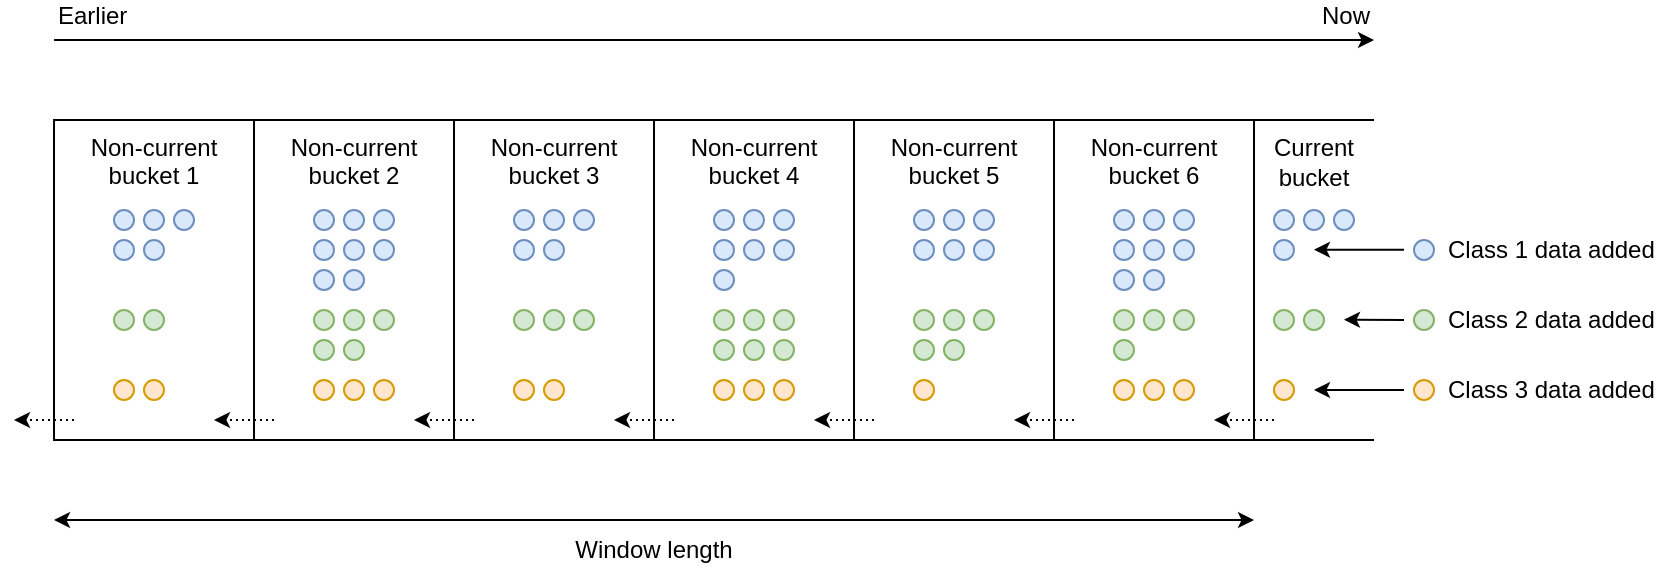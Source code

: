 <mxfile version="26.0.9" pages="2">
  <diagram name="fixed-how-it-works" id="1wKoMZSucWN3Eg3S5IWj">
    <mxGraphModel dx="1434" dy="836" grid="1" gridSize="5" guides="1" tooltips="1" connect="1" arrows="1" fold="1" page="1" pageScale="1" pageWidth="1169" pageHeight="827" math="0" shadow="0">
      <root>
        <mxCell id="0" />
        <mxCell id="1" parent="0" />
        <mxCell id="nZrIzRFGk8cbZhAz8b9w-1" value="Non-current&lt;div&gt;bucket 1&lt;/div&gt;" style="rounded=0;whiteSpace=wrap;html=1;verticalAlign=top;fillColor=none;" parent="1" vertex="1">
          <mxGeometry x="40" y="80" width="100" height="160" as="geometry" />
        </mxCell>
        <mxCell id="nZrIzRFGk8cbZhAz8b9w-5" value="Non-current&lt;div&gt;bucket 2&lt;/div&gt;" style="rounded=0;whiteSpace=wrap;html=1;verticalAlign=top;fillColor=none;" parent="1" vertex="1">
          <mxGeometry x="140" y="80" width="100" height="160" as="geometry" />
        </mxCell>
        <mxCell id="nZrIzRFGk8cbZhAz8b9w-11" value="Non-current&lt;div&gt;bucket 3&lt;/div&gt;" style="rounded=0;whiteSpace=wrap;html=1;verticalAlign=top;fillColor=none;" parent="1" vertex="1">
          <mxGeometry x="240" y="80" width="100" height="160" as="geometry" />
        </mxCell>
        <mxCell id="nZrIzRFGk8cbZhAz8b9w-12" value="Non-current&lt;div&gt;bucket 4&lt;/div&gt;" style="rounded=0;whiteSpace=wrap;html=1;verticalAlign=top;fillColor=none;" parent="1" vertex="1">
          <mxGeometry x="340" y="80" width="100" height="160" as="geometry" />
        </mxCell>
        <mxCell id="nZrIzRFGk8cbZhAz8b9w-13" value="Non-current&lt;div&gt;bucket 5&lt;/div&gt;" style="rounded=0;whiteSpace=wrap;html=1;verticalAlign=top;fillColor=none;" parent="1" vertex="1">
          <mxGeometry x="440" y="80" width="100" height="160" as="geometry" />
        </mxCell>
        <mxCell id="nZrIzRFGk8cbZhAz8b9w-14" value="Non-current&lt;div&gt;bucket 6&lt;/div&gt;" style="rounded=0;whiteSpace=wrap;html=1;verticalAlign=top;fillColor=none;" parent="1" vertex="1">
          <mxGeometry x="540" y="80" width="100" height="160" as="geometry" />
        </mxCell>
        <mxCell id="nZrIzRFGk8cbZhAz8b9w-3" value="" style="endArrow=classic;startArrow=classic;html=1;rounded=0;startSize=5;endSize=5;" parent="1" edge="1">
          <mxGeometry width="50" height="50" relative="1" as="geometry">
            <mxPoint x="40" y="280" as="sourcePoint" />
            <mxPoint x="640" y="280" as="targetPoint" />
          </mxGeometry>
        </mxCell>
        <mxCell id="nZrIzRFGk8cbZhAz8b9w-15" value="Window length" style="text;html=1;align=center;verticalAlign=middle;whiteSpace=wrap;rounded=0;" parent="1" vertex="1">
          <mxGeometry x="40" y="285" width="600" height="20" as="geometry" />
        </mxCell>
        <mxCell id="nZrIzRFGk8cbZhAz8b9w-18" value="" style="endArrow=classic;html=1;rounded=0;endSize=5;startSize=5;" parent="1" edge="1">
          <mxGeometry width="50" height="50" relative="1" as="geometry">
            <mxPoint x="40" y="40" as="sourcePoint" />
            <mxPoint x="700" y="40" as="targetPoint" />
          </mxGeometry>
        </mxCell>
        <mxCell id="nZrIzRFGk8cbZhAz8b9w-19" value="Earlier" style="text;html=1;align=left;verticalAlign=middle;whiteSpace=wrap;rounded=0;" parent="1" vertex="1">
          <mxGeometry x="40" y="20" width="70" height="15" as="geometry" />
        </mxCell>
        <mxCell id="nZrIzRFGk8cbZhAz8b9w-21" value="Now" style="text;html=1;align=right;verticalAlign=middle;whiteSpace=wrap;rounded=0;" parent="1" vertex="1">
          <mxGeometry x="630" y="20" width="70" height="15" as="geometry" />
        </mxCell>
        <mxCell id="nZrIzRFGk8cbZhAz8b9w-23" value="" style="ellipse;whiteSpace=wrap;html=1;aspect=fixed;fillColor=#dae8fc;strokeColor=#6c8ebf;" parent="1" vertex="1">
          <mxGeometry x="650" y="125" width="10" height="10" as="geometry" />
        </mxCell>
        <mxCell id="nZrIzRFGk8cbZhAz8b9w-24" value="" style="ellipse;whiteSpace=wrap;html=1;aspect=fixed;fillColor=#dae8fc;strokeColor=#6c8ebf;" parent="1" vertex="1">
          <mxGeometry x="665" y="125" width="10" height="10" as="geometry" />
        </mxCell>
        <mxCell id="nZrIzRFGk8cbZhAz8b9w-26" value="" style="ellipse;whiteSpace=wrap;html=1;aspect=fixed;fillColor=#dae8fc;strokeColor=#6c8ebf;" parent="1" vertex="1">
          <mxGeometry x="680" y="125" width="10" height="10" as="geometry" />
        </mxCell>
        <mxCell id="nZrIzRFGk8cbZhAz8b9w-27" value="" style="ellipse;whiteSpace=wrap;html=1;aspect=fixed;fillColor=#dae8fc;strokeColor=#6c8ebf;direction=south;" parent="1" vertex="1">
          <mxGeometry x="650" y="140" width="10" height="10" as="geometry" />
        </mxCell>
        <mxCell id="nZrIzRFGk8cbZhAz8b9w-30" value="" style="ellipse;whiteSpace=wrap;html=1;aspect=fixed;fillColor=#d5e8d4;strokeColor=#82b366;" parent="1" vertex="1">
          <mxGeometry x="650" y="175" width="10" height="10" as="geometry" />
        </mxCell>
        <mxCell id="nZrIzRFGk8cbZhAz8b9w-31" value="" style="ellipse;whiteSpace=wrap;html=1;aspect=fixed;fillColor=#d5e8d4;strokeColor=#82b366;" parent="1" vertex="1">
          <mxGeometry x="665" y="175" width="10" height="10" as="geometry" />
        </mxCell>
        <mxCell id="nZrIzRFGk8cbZhAz8b9w-39" value="" style="ellipse;whiteSpace=wrap;html=1;aspect=fixed;fillColor=#ffe6cc;strokeColor=#d79b00;" parent="1" vertex="1">
          <mxGeometry x="650" y="210" width="10" height="10" as="geometry" />
        </mxCell>
        <mxCell id="nZrIzRFGk8cbZhAz8b9w-42" value="" style="ellipse;whiteSpace=wrap;html=1;aspect=fixed;fillColor=#dae8fc;strokeColor=#6c8ebf;" parent="1" vertex="1">
          <mxGeometry x="570" y="125" width="10" height="10" as="geometry" />
        </mxCell>
        <mxCell id="nZrIzRFGk8cbZhAz8b9w-43" value="" style="ellipse;whiteSpace=wrap;html=1;aspect=fixed;fillColor=#dae8fc;strokeColor=#6c8ebf;" parent="1" vertex="1">
          <mxGeometry x="585" y="125" width="10" height="10" as="geometry" />
        </mxCell>
        <mxCell id="nZrIzRFGk8cbZhAz8b9w-44" value="" style="ellipse;whiteSpace=wrap;html=1;aspect=fixed;fillColor=#dae8fc;strokeColor=#6c8ebf;" parent="1" vertex="1">
          <mxGeometry x="600" y="125" width="10" height="10" as="geometry" />
        </mxCell>
        <mxCell id="nZrIzRFGk8cbZhAz8b9w-45" value="" style="ellipse;whiteSpace=wrap;html=1;aspect=fixed;fillColor=#dae8fc;strokeColor=#6c8ebf;direction=south;" parent="1" vertex="1">
          <mxGeometry x="570" y="140" width="10" height="10" as="geometry" />
        </mxCell>
        <mxCell id="nZrIzRFGk8cbZhAz8b9w-46" value="" style="ellipse;whiteSpace=wrap;html=1;aspect=fixed;fillColor=#dae8fc;strokeColor=#6c8ebf;direction=south;" parent="1" vertex="1">
          <mxGeometry x="585" y="140" width="10" height="10" as="geometry" />
        </mxCell>
        <mxCell id="nZrIzRFGk8cbZhAz8b9w-47" value="" style="ellipse;whiteSpace=wrap;html=1;aspect=fixed;fillColor=#dae8fc;strokeColor=#6c8ebf;" parent="1" vertex="1">
          <mxGeometry x="600" y="140" width="10" height="10" as="geometry" />
        </mxCell>
        <mxCell id="nZrIzRFGk8cbZhAz8b9w-48" value="" style="ellipse;whiteSpace=wrap;html=1;aspect=fixed;fillColor=#d5e8d4;strokeColor=#82b366;" parent="1" vertex="1">
          <mxGeometry x="570" y="175" width="10" height="10" as="geometry" />
        </mxCell>
        <mxCell id="nZrIzRFGk8cbZhAz8b9w-49" value="" style="ellipse;whiteSpace=wrap;html=1;aspect=fixed;fillColor=#d5e8d4;strokeColor=#82b366;" parent="1" vertex="1">
          <mxGeometry x="585" y="175" width="10" height="10" as="geometry" />
        </mxCell>
        <mxCell id="nZrIzRFGk8cbZhAz8b9w-50" value="" style="ellipse;whiteSpace=wrap;html=1;aspect=fixed;fillColor=#d5e8d4;strokeColor=#82b366;" parent="1" vertex="1">
          <mxGeometry x="600" y="175" width="10" height="10" as="geometry" />
        </mxCell>
        <mxCell id="nZrIzRFGk8cbZhAz8b9w-51" value="" style="ellipse;whiteSpace=wrap;html=1;aspect=fixed;fillColor=#dae8fc;strokeColor=#6c8ebf;direction=south;" parent="1" vertex="1">
          <mxGeometry x="570" y="155" width="10" height="10" as="geometry" />
        </mxCell>
        <mxCell id="nZrIzRFGk8cbZhAz8b9w-52" value="" style="ellipse;whiteSpace=wrap;html=1;aspect=fixed;fillColor=#dae8fc;strokeColor=#6c8ebf;direction=south;" parent="1" vertex="1">
          <mxGeometry x="585" y="155" width="10" height="10" as="geometry" />
        </mxCell>
        <mxCell id="nZrIzRFGk8cbZhAz8b9w-54" value="" style="ellipse;whiteSpace=wrap;html=1;aspect=fixed;fillColor=#d5e8d4;strokeColor=#82b366;" parent="1" vertex="1">
          <mxGeometry x="570" y="190" width="10" height="10" as="geometry" />
        </mxCell>
        <mxCell id="nZrIzRFGk8cbZhAz8b9w-57" value="" style="ellipse;whiteSpace=wrap;html=1;aspect=fixed;fillColor=#ffe6cc;strokeColor=#d79b00;" parent="1" vertex="1">
          <mxGeometry x="570" y="210" width="10" height="10" as="geometry" />
        </mxCell>
        <mxCell id="nZrIzRFGk8cbZhAz8b9w-58" value="" style="ellipse;whiteSpace=wrap;html=1;aspect=fixed;fillColor=#ffe6cc;strokeColor=#d79b00;" parent="1" vertex="1">
          <mxGeometry x="585" y="210" width="10" height="10" as="geometry" />
        </mxCell>
        <mxCell id="nZrIzRFGk8cbZhAz8b9w-59" value="" style="ellipse;whiteSpace=wrap;html=1;aspect=fixed;fillColor=#ffe6cc;strokeColor=#d79b00;" parent="1" vertex="1">
          <mxGeometry x="600" y="210" width="10" height="10" as="geometry" />
        </mxCell>
        <mxCell id="nZrIzRFGk8cbZhAz8b9w-60" value="" style="ellipse;whiteSpace=wrap;html=1;aspect=fixed;fillColor=#dae8fc;strokeColor=#6c8ebf;" parent="1" vertex="1">
          <mxGeometry x="470" y="125" width="10" height="10" as="geometry" />
        </mxCell>
        <mxCell id="nZrIzRFGk8cbZhAz8b9w-61" value="" style="ellipse;whiteSpace=wrap;html=1;aspect=fixed;fillColor=#dae8fc;strokeColor=#6c8ebf;" parent="1" vertex="1">
          <mxGeometry x="485" y="125" width="10" height="10" as="geometry" />
        </mxCell>
        <mxCell id="nZrIzRFGk8cbZhAz8b9w-62" value="" style="ellipse;whiteSpace=wrap;html=1;aspect=fixed;fillColor=#dae8fc;strokeColor=#6c8ebf;" parent="1" vertex="1">
          <mxGeometry x="500" y="125" width="10" height="10" as="geometry" />
        </mxCell>
        <mxCell id="nZrIzRFGk8cbZhAz8b9w-63" value="" style="ellipse;whiteSpace=wrap;html=1;aspect=fixed;fillColor=#dae8fc;strokeColor=#6c8ebf;direction=south;" parent="1" vertex="1">
          <mxGeometry x="470" y="140" width="10" height="10" as="geometry" />
        </mxCell>
        <mxCell id="nZrIzRFGk8cbZhAz8b9w-64" value="" style="ellipse;whiteSpace=wrap;html=1;aspect=fixed;fillColor=#dae8fc;strokeColor=#6c8ebf;direction=south;" parent="1" vertex="1">
          <mxGeometry x="485" y="140" width="10" height="10" as="geometry" />
        </mxCell>
        <mxCell id="nZrIzRFGk8cbZhAz8b9w-65" value="" style="ellipse;whiteSpace=wrap;html=1;aspect=fixed;fillColor=#dae8fc;strokeColor=#6c8ebf;" parent="1" vertex="1">
          <mxGeometry x="500" y="140" width="10" height="10" as="geometry" />
        </mxCell>
        <mxCell id="nZrIzRFGk8cbZhAz8b9w-66" value="" style="ellipse;whiteSpace=wrap;html=1;aspect=fixed;fillColor=#d5e8d4;strokeColor=#82b366;" parent="1" vertex="1">
          <mxGeometry x="470" y="175" width="10" height="10" as="geometry" />
        </mxCell>
        <mxCell id="nZrIzRFGk8cbZhAz8b9w-67" value="" style="ellipse;whiteSpace=wrap;html=1;aspect=fixed;fillColor=#d5e8d4;strokeColor=#82b366;" parent="1" vertex="1">
          <mxGeometry x="485" y="175" width="10" height="10" as="geometry" />
        </mxCell>
        <mxCell id="nZrIzRFGk8cbZhAz8b9w-68" value="" style="ellipse;whiteSpace=wrap;html=1;aspect=fixed;fillColor=#d5e8d4;strokeColor=#82b366;" parent="1" vertex="1">
          <mxGeometry x="500" y="175" width="10" height="10" as="geometry" />
        </mxCell>
        <mxCell id="nZrIzRFGk8cbZhAz8b9w-72" value="" style="ellipse;whiteSpace=wrap;html=1;aspect=fixed;fillColor=#d5e8d4;strokeColor=#82b366;" parent="1" vertex="1">
          <mxGeometry x="470" y="190" width="10" height="10" as="geometry" />
        </mxCell>
        <mxCell id="nZrIzRFGk8cbZhAz8b9w-73" value="" style="ellipse;whiteSpace=wrap;html=1;aspect=fixed;fillColor=#d5e8d4;strokeColor=#82b366;" parent="1" vertex="1">
          <mxGeometry x="485" y="190" width="10" height="10" as="geometry" />
        </mxCell>
        <mxCell id="nZrIzRFGk8cbZhAz8b9w-75" value="" style="ellipse;whiteSpace=wrap;html=1;aspect=fixed;fillColor=#ffe6cc;strokeColor=#d79b00;" parent="1" vertex="1">
          <mxGeometry x="470" y="210" width="10" height="10" as="geometry" />
        </mxCell>
        <mxCell id="nZrIzRFGk8cbZhAz8b9w-78" value="" style="ellipse;whiteSpace=wrap;html=1;aspect=fixed;fillColor=#dae8fc;strokeColor=#6c8ebf;" parent="1" vertex="1">
          <mxGeometry x="370" y="125" width="10" height="10" as="geometry" />
        </mxCell>
        <mxCell id="nZrIzRFGk8cbZhAz8b9w-79" value="" style="ellipse;whiteSpace=wrap;html=1;aspect=fixed;fillColor=#dae8fc;strokeColor=#6c8ebf;" parent="1" vertex="1">
          <mxGeometry x="385" y="125" width="10" height="10" as="geometry" />
        </mxCell>
        <mxCell id="nZrIzRFGk8cbZhAz8b9w-80" value="" style="ellipse;whiteSpace=wrap;html=1;aspect=fixed;fillColor=#dae8fc;strokeColor=#6c8ebf;" parent="1" vertex="1">
          <mxGeometry x="400" y="125" width="10" height="10" as="geometry" />
        </mxCell>
        <mxCell id="nZrIzRFGk8cbZhAz8b9w-81" value="" style="ellipse;whiteSpace=wrap;html=1;aspect=fixed;fillColor=#dae8fc;strokeColor=#6c8ebf;direction=south;" parent="1" vertex="1">
          <mxGeometry x="370" y="140" width="10" height="10" as="geometry" />
        </mxCell>
        <mxCell id="nZrIzRFGk8cbZhAz8b9w-82" value="" style="ellipse;whiteSpace=wrap;html=1;aspect=fixed;fillColor=#dae8fc;strokeColor=#6c8ebf;direction=south;" parent="1" vertex="1">
          <mxGeometry x="385" y="140" width="10" height="10" as="geometry" />
        </mxCell>
        <mxCell id="nZrIzRFGk8cbZhAz8b9w-83" value="" style="ellipse;whiteSpace=wrap;html=1;aspect=fixed;fillColor=#dae8fc;strokeColor=#6c8ebf;" parent="1" vertex="1">
          <mxGeometry x="400" y="140" width="10" height="10" as="geometry" />
        </mxCell>
        <mxCell id="nZrIzRFGk8cbZhAz8b9w-84" value="" style="ellipse;whiteSpace=wrap;html=1;aspect=fixed;fillColor=#d5e8d4;strokeColor=#82b366;" parent="1" vertex="1">
          <mxGeometry x="370" y="175" width="10" height="10" as="geometry" />
        </mxCell>
        <mxCell id="nZrIzRFGk8cbZhAz8b9w-85" value="" style="ellipse;whiteSpace=wrap;html=1;aspect=fixed;fillColor=#d5e8d4;strokeColor=#82b366;" parent="1" vertex="1">
          <mxGeometry x="385" y="175" width="10" height="10" as="geometry" />
        </mxCell>
        <mxCell id="nZrIzRFGk8cbZhAz8b9w-86" value="" style="ellipse;whiteSpace=wrap;html=1;aspect=fixed;fillColor=#d5e8d4;strokeColor=#82b366;" parent="1" vertex="1">
          <mxGeometry x="400" y="175" width="10" height="10" as="geometry" />
        </mxCell>
        <mxCell id="nZrIzRFGk8cbZhAz8b9w-87" value="" style="ellipse;whiteSpace=wrap;html=1;aspect=fixed;fillColor=#dae8fc;strokeColor=#6c8ebf;direction=south;" parent="1" vertex="1">
          <mxGeometry x="370" y="155" width="10" height="10" as="geometry" />
        </mxCell>
        <mxCell id="nZrIzRFGk8cbZhAz8b9w-90" value="" style="ellipse;whiteSpace=wrap;html=1;aspect=fixed;fillColor=#d5e8d4;strokeColor=#82b366;" parent="1" vertex="1">
          <mxGeometry x="370" y="190" width="10" height="10" as="geometry" />
        </mxCell>
        <mxCell id="nZrIzRFGk8cbZhAz8b9w-91" value="" style="ellipse;whiteSpace=wrap;html=1;aspect=fixed;fillColor=#d5e8d4;strokeColor=#82b366;" parent="1" vertex="1">
          <mxGeometry x="385" y="190" width="10" height="10" as="geometry" />
        </mxCell>
        <mxCell id="nZrIzRFGk8cbZhAz8b9w-92" value="" style="ellipse;whiteSpace=wrap;html=1;aspect=fixed;fillColor=#d5e8d4;strokeColor=#82b366;" parent="1" vertex="1">
          <mxGeometry x="400" y="190" width="10" height="10" as="geometry" />
        </mxCell>
        <mxCell id="nZrIzRFGk8cbZhAz8b9w-93" value="" style="ellipse;whiteSpace=wrap;html=1;aspect=fixed;fillColor=#ffe6cc;strokeColor=#d79b00;" parent="1" vertex="1">
          <mxGeometry x="370" y="210" width="10" height="10" as="geometry" />
        </mxCell>
        <mxCell id="nZrIzRFGk8cbZhAz8b9w-94" value="" style="ellipse;whiteSpace=wrap;html=1;aspect=fixed;fillColor=#ffe6cc;strokeColor=#d79b00;" parent="1" vertex="1">
          <mxGeometry x="385" y="210" width="10" height="10" as="geometry" />
        </mxCell>
        <mxCell id="nZrIzRFGk8cbZhAz8b9w-95" value="" style="ellipse;whiteSpace=wrap;html=1;aspect=fixed;fillColor=#ffe6cc;strokeColor=#d79b00;" parent="1" vertex="1">
          <mxGeometry x="400" y="210" width="10" height="10" as="geometry" />
        </mxCell>
        <mxCell id="nZrIzRFGk8cbZhAz8b9w-96" value="" style="ellipse;whiteSpace=wrap;html=1;aspect=fixed;fillColor=#dae8fc;strokeColor=#6c8ebf;" parent="1" vertex="1">
          <mxGeometry x="270" y="125" width="10" height="10" as="geometry" />
        </mxCell>
        <mxCell id="nZrIzRFGk8cbZhAz8b9w-97" value="" style="ellipse;whiteSpace=wrap;html=1;aspect=fixed;fillColor=#dae8fc;strokeColor=#6c8ebf;" parent="1" vertex="1">
          <mxGeometry x="285" y="125" width="10" height="10" as="geometry" />
        </mxCell>
        <mxCell id="nZrIzRFGk8cbZhAz8b9w-98" value="" style="ellipse;whiteSpace=wrap;html=1;aspect=fixed;fillColor=#dae8fc;strokeColor=#6c8ebf;" parent="1" vertex="1">
          <mxGeometry x="300" y="125" width="10" height="10" as="geometry" />
        </mxCell>
        <mxCell id="nZrIzRFGk8cbZhAz8b9w-99" value="" style="ellipse;whiteSpace=wrap;html=1;aspect=fixed;fillColor=#dae8fc;strokeColor=#6c8ebf;direction=south;" parent="1" vertex="1">
          <mxGeometry x="270" y="140" width="10" height="10" as="geometry" />
        </mxCell>
        <mxCell id="nZrIzRFGk8cbZhAz8b9w-100" value="" style="ellipse;whiteSpace=wrap;html=1;aspect=fixed;fillColor=#dae8fc;strokeColor=#6c8ebf;direction=south;" parent="1" vertex="1">
          <mxGeometry x="285" y="140" width="10" height="10" as="geometry" />
        </mxCell>
        <mxCell id="nZrIzRFGk8cbZhAz8b9w-102" value="" style="ellipse;whiteSpace=wrap;html=1;aspect=fixed;fillColor=#d5e8d4;strokeColor=#82b366;" parent="1" vertex="1">
          <mxGeometry x="270" y="175" width="10" height="10" as="geometry" />
        </mxCell>
        <mxCell id="nZrIzRFGk8cbZhAz8b9w-103" value="" style="ellipse;whiteSpace=wrap;html=1;aspect=fixed;fillColor=#d5e8d4;strokeColor=#82b366;" parent="1" vertex="1">
          <mxGeometry x="285" y="175" width="10" height="10" as="geometry" />
        </mxCell>
        <mxCell id="nZrIzRFGk8cbZhAz8b9w-104" value="" style="ellipse;whiteSpace=wrap;html=1;aspect=fixed;fillColor=#d5e8d4;strokeColor=#82b366;" parent="1" vertex="1">
          <mxGeometry x="300" y="175" width="10" height="10" as="geometry" />
        </mxCell>
        <mxCell id="nZrIzRFGk8cbZhAz8b9w-111" value="" style="ellipse;whiteSpace=wrap;html=1;aspect=fixed;fillColor=#ffe6cc;strokeColor=#d79b00;" parent="1" vertex="1">
          <mxGeometry x="270" y="210" width="10" height="10" as="geometry" />
        </mxCell>
        <mxCell id="nZrIzRFGk8cbZhAz8b9w-112" value="" style="ellipse;whiteSpace=wrap;html=1;aspect=fixed;fillColor=#ffe6cc;strokeColor=#d79b00;" parent="1" vertex="1">
          <mxGeometry x="285" y="210" width="10" height="10" as="geometry" />
        </mxCell>
        <mxCell id="nZrIzRFGk8cbZhAz8b9w-114" value="" style="ellipse;whiteSpace=wrap;html=1;aspect=fixed;fillColor=#dae8fc;strokeColor=#6c8ebf;" parent="1" vertex="1">
          <mxGeometry x="170" y="125" width="10" height="10" as="geometry" />
        </mxCell>
        <mxCell id="nZrIzRFGk8cbZhAz8b9w-115" value="" style="ellipse;whiteSpace=wrap;html=1;aspect=fixed;fillColor=#dae8fc;strokeColor=#6c8ebf;" parent="1" vertex="1">
          <mxGeometry x="185" y="125" width="10" height="10" as="geometry" />
        </mxCell>
        <mxCell id="nZrIzRFGk8cbZhAz8b9w-116" value="" style="ellipse;whiteSpace=wrap;html=1;aspect=fixed;fillColor=#dae8fc;strokeColor=#6c8ebf;" parent="1" vertex="1">
          <mxGeometry x="200" y="125" width="10" height="10" as="geometry" />
        </mxCell>
        <mxCell id="nZrIzRFGk8cbZhAz8b9w-117" value="" style="ellipse;whiteSpace=wrap;html=1;aspect=fixed;fillColor=#dae8fc;strokeColor=#6c8ebf;direction=south;" parent="1" vertex="1">
          <mxGeometry x="170" y="140" width="10" height="10" as="geometry" />
        </mxCell>
        <mxCell id="nZrIzRFGk8cbZhAz8b9w-118" value="" style="ellipse;whiteSpace=wrap;html=1;aspect=fixed;fillColor=#dae8fc;strokeColor=#6c8ebf;direction=south;" parent="1" vertex="1">
          <mxGeometry x="185" y="140" width="10" height="10" as="geometry" />
        </mxCell>
        <mxCell id="nZrIzRFGk8cbZhAz8b9w-119" value="" style="ellipse;whiteSpace=wrap;html=1;aspect=fixed;fillColor=#dae8fc;strokeColor=#6c8ebf;" parent="1" vertex="1">
          <mxGeometry x="200" y="140" width="10" height="10" as="geometry" />
        </mxCell>
        <mxCell id="nZrIzRFGk8cbZhAz8b9w-120" value="" style="ellipse;whiteSpace=wrap;html=1;aspect=fixed;fillColor=#d5e8d4;strokeColor=#82b366;" parent="1" vertex="1">
          <mxGeometry x="170" y="175" width="10" height="10" as="geometry" />
        </mxCell>
        <mxCell id="nZrIzRFGk8cbZhAz8b9w-121" value="" style="ellipse;whiteSpace=wrap;html=1;aspect=fixed;fillColor=#d5e8d4;strokeColor=#82b366;" parent="1" vertex="1">
          <mxGeometry x="185" y="175" width="10" height="10" as="geometry" />
        </mxCell>
        <mxCell id="nZrIzRFGk8cbZhAz8b9w-122" value="" style="ellipse;whiteSpace=wrap;html=1;aspect=fixed;fillColor=#d5e8d4;strokeColor=#82b366;" parent="1" vertex="1">
          <mxGeometry x="200" y="175" width="10" height="10" as="geometry" />
        </mxCell>
        <mxCell id="nZrIzRFGk8cbZhAz8b9w-123" value="" style="ellipse;whiteSpace=wrap;html=1;aspect=fixed;fillColor=#dae8fc;strokeColor=#6c8ebf;direction=south;" parent="1" vertex="1">
          <mxGeometry x="170" y="155" width="10" height="10" as="geometry" />
        </mxCell>
        <mxCell id="nZrIzRFGk8cbZhAz8b9w-124" value="" style="ellipse;whiteSpace=wrap;html=1;aspect=fixed;fillColor=#dae8fc;strokeColor=#6c8ebf;direction=south;" parent="1" vertex="1">
          <mxGeometry x="185" y="155" width="10" height="10" as="geometry" />
        </mxCell>
        <mxCell id="nZrIzRFGk8cbZhAz8b9w-126" value="" style="ellipse;whiteSpace=wrap;html=1;aspect=fixed;fillColor=#d5e8d4;strokeColor=#82b366;" parent="1" vertex="1">
          <mxGeometry x="170" y="190" width="10" height="10" as="geometry" />
        </mxCell>
        <mxCell id="nZrIzRFGk8cbZhAz8b9w-127" value="" style="ellipse;whiteSpace=wrap;html=1;aspect=fixed;fillColor=#d5e8d4;strokeColor=#82b366;" parent="1" vertex="1">
          <mxGeometry x="185" y="190" width="10" height="10" as="geometry" />
        </mxCell>
        <mxCell id="nZrIzRFGk8cbZhAz8b9w-129" value="" style="ellipse;whiteSpace=wrap;html=1;aspect=fixed;fillColor=#ffe6cc;strokeColor=#d79b00;" parent="1" vertex="1">
          <mxGeometry x="170" y="210" width="10" height="10" as="geometry" />
        </mxCell>
        <mxCell id="nZrIzRFGk8cbZhAz8b9w-130" value="" style="ellipse;whiteSpace=wrap;html=1;aspect=fixed;fillColor=#ffe6cc;strokeColor=#d79b00;" parent="1" vertex="1">
          <mxGeometry x="185" y="210" width="10" height="10" as="geometry" />
        </mxCell>
        <mxCell id="nZrIzRFGk8cbZhAz8b9w-131" value="" style="ellipse;whiteSpace=wrap;html=1;aspect=fixed;fillColor=#ffe6cc;strokeColor=#d79b00;" parent="1" vertex="1">
          <mxGeometry x="200" y="210" width="10" height="10" as="geometry" />
        </mxCell>
        <mxCell id="nZrIzRFGk8cbZhAz8b9w-132" value="" style="ellipse;whiteSpace=wrap;html=1;aspect=fixed;fillColor=#dae8fc;strokeColor=#6c8ebf;" parent="1" vertex="1">
          <mxGeometry x="70" y="125" width="10" height="10" as="geometry" />
        </mxCell>
        <mxCell id="nZrIzRFGk8cbZhAz8b9w-133" value="" style="ellipse;whiteSpace=wrap;html=1;aspect=fixed;fillColor=#dae8fc;strokeColor=#6c8ebf;" parent="1" vertex="1">
          <mxGeometry x="85" y="125" width="10" height="10" as="geometry" />
        </mxCell>
        <mxCell id="nZrIzRFGk8cbZhAz8b9w-134" value="" style="ellipse;whiteSpace=wrap;html=1;aspect=fixed;fillColor=#dae8fc;strokeColor=#6c8ebf;" parent="1" vertex="1">
          <mxGeometry x="100" y="125" width="10" height="10" as="geometry" />
        </mxCell>
        <mxCell id="nZrIzRFGk8cbZhAz8b9w-135" value="" style="ellipse;whiteSpace=wrap;html=1;aspect=fixed;fillColor=#dae8fc;strokeColor=#6c8ebf;direction=south;" parent="1" vertex="1">
          <mxGeometry x="70" y="140" width="10" height="10" as="geometry" />
        </mxCell>
        <mxCell id="nZrIzRFGk8cbZhAz8b9w-136" value="" style="ellipse;whiteSpace=wrap;html=1;aspect=fixed;fillColor=#dae8fc;strokeColor=#6c8ebf;direction=south;" parent="1" vertex="1">
          <mxGeometry x="85" y="140" width="10" height="10" as="geometry" />
        </mxCell>
        <mxCell id="nZrIzRFGk8cbZhAz8b9w-138" value="" style="ellipse;whiteSpace=wrap;html=1;aspect=fixed;fillColor=#d5e8d4;strokeColor=#82b366;" parent="1" vertex="1">
          <mxGeometry x="70" y="175" width="10" height="10" as="geometry" />
        </mxCell>
        <mxCell id="nZrIzRFGk8cbZhAz8b9w-139" value="" style="ellipse;whiteSpace=wrap;html=1;aspect=fixed;fillColor=#d5e8d4;strokeColor=#82b366;" parent="1" vertex="1">
          <mxGeometry x="85" y="175" width="10" height="10" as="geometry" />
        </mxCell>
        <mxCell id="nZrIzRFGk8cbZhAz8b9w-147" value="" style="ellipse;whiteSpace=wrap;html=1;aspect=fixed;fillColor=#ffe6cc;strokeColor=#d79b00;" parent="1" vertex="1">
          <mxGeometry x="70" y="210" width="10" height="10" as="geometry" />
        </mxCell>
        <mxCell id="nZrIzRFGk8cbZhAz8b9w-148" value="" style="ellipse;whiteSpace=wrap;html=1;aspect=fixed;fillColor=#ffe6cc;strokeColor=#d79b00;" parent="1" vertex="1">
          <mxGeometry x="85" y="210" width="10" height="10" as="geometry" />
        </mxCell>
        <mxCell id="nZrIzRFGk8cbZhAz8b9w-150" value="" style="endArrow=classic;html=1;rounded=0;dashed=1;dashPattern=1 2;startSize=5;endSize=5;" parent="1" edge="1">
          <mxGeometry width="50" height="50" relative="1" as="geometry">
            <mxPoint x="650" y="230" as="sourcePoint" />
            <mxPoint x="620" y="230" as="targetPoint" />
          </mxGeometry>
        </mxCell>
        <mxCell id="nZrIzRFGk8cbZhAz8b9w-151" value="" style="endArrow=classic;html=1;rounded=0;dashed=1;dashPattern=1 2;startSize=5;endSize=5;" parent="1" edge="1">
          <mxGeometry width="50" height="50" relative="1" as="geometry">
            <mxPoint x="550" y="230" as="sourcePoint" />
            <mxPoint x="520" y="230" as="targetPoint" />
          </mxGeometry>
        </mxCell>
        <mxCell id="nZrIzRFGk8cbZhAz8b9w-152" value="" style="endArrow=classic;html=1;rounded=0;dashed=1;dashPattern=1 2;startSize=5;endSize=5;" parent="1" edge="1">
          <mxGeometry width="50" height="50" relative="1" as="geometry">
            <mxPoint x="450" y="230" as="sourcePoint" />
            <mxPoint x="420" y="230" as="targetPoint" />
          </mxGeometry>
        </mxCell>
        <mxCell id="nZrIzRFGk8cbZhAz8b9w-153" value="" style="endArrow=classic;html=1;rounded=0;dashed=1;dashPattern=1 2;startSize=5;endSize=5;" parent="1" edge="1">
          <mxGeometry width="50" height="50" relative="1" as="geometry">
            <mxPoint x="350" y="230" as="sourcePoint" />
            <mxPoint x="320" y="230" as="targetPoint" />
          </mxGeometry>
        </mxCell>
        <mxCell id="nZrIzRFGk8cbZhAz8b9w-154" value="" style="endArrow=classic;html=1;rounded=0;dashed=1;dashPattern=1 2;startSize=5;endSize=5;" parent="1" edge="1">
          <mxGeometry width="50" height="50" relative="1" as="geometry">
            <mxPoint x="250" y="230" as="sourcePoint" />
            <mxPoint x="220" y="230" as="targetPoint" />
          </mxGeometry>
        </mxCell>
        <mxCell id="nZrIzRFGk8cbZhAz8b9w-155" value="" style="endArrow=classic;html=1;rounded=0;dashed=1;dashPattern=1 2;startSize=5;endSize=5;" parent="1" edge="1">
          <mxGeometry width="50" height="50" relative="1" as="geometry">
            <mxPoint x="150" y="230" as="sourcePoint" />
            <mxPoint x="120" y="230" as="targetPoint" />
          </mxGeometry>
        </mxCell>
        <mxCell id="nZrIzRFGk8cbZhAz8b9w-156" value="" style="endArrow=classic;html=1;rounded=0;dashed=1;dashPattern=1 2;startSize=5;endSize=5;" parent="1" edge="1">
          <mxGeometry width="50" height="50" relative="1" as="geometry">
            <mxPoint x="50" y="230" as="sourcePoint" />
            <mxPoint x="20" y="230" as="targetPoint" />
          </mxGeometry>
        </mxCell>
        <mxCell id="nZrIzRFGk8cbZhAz8b9w-157" value="" style="endArrow=none;html=1;rounded=0;exitX=1;exitY=0;exitDx=0;exitDy=0;" parent="1" source="nZrIzRFGk8cbZhAz8b9w-14" edge="1">
          <mxGeometry width="50" height="50" relative="1" as="geometry">
            <mxPoint x="525" y="315" as="sourcePoint" />
            <mxPoint x="700" y="80" as="targetPoint" />
          </mxGeometry>
        </mxCell>
        <mxCell id="nZrIzRFGk8cbZhAz8b9w-158" value="" style="endArrow=none;html=1;rounded=0;exitX=1;exitY=0;exitDx=0;exitDy=0;" parent="1" edge="1">
          <mxGeometry width="50" height="50" relative="1" as="geometry">
            <mxPoint x="640" y="240" as="sourcePoint" />
            <mxPoint x="700" y="240" as="targetPoint" />
          </mxGeometry>
        </mxCell>
        <mxCell id="nZrIzRFGk8cbZhAz8b9w-159" value="Current&lt;div&gt;bucket&lt;/div&gt;" style="text;html=1;align=center;verticalAlign=middle;whiteSpace=wrap;rounded=0;" parent="1" vertex="1">
          <mxGeometry x="640" y="86" width="60" height="30" as="geometry" />
        </mxCell>
        <mxCell id="nZrIzRFGk8cbZhAz8b9w-161" value="" style="ellipse;whiteSpace=wrap;html=1;aspect=fixed;fillColor=#dae8fc;strokeColor=#6c8ebf;direction=south;" parent="1" vertex="1">
          <mxGeometry x="720" y="140" width="10" height="10" as="geometry" />
        </mxCell>
        <mxCell id="nZrIzRFGk8cbZhAz8b9w-162" value="" style="ellipse;whiteSpace=wrap;html=1;aspect=fixed;fillColor=#d5e8d4;strokeColor=#82b366;" parent="1" vertex="1">
          <mxGeometry x="720" y="175" width="10" height="10" as="geometry" />
        </mxCell>
        <mxCell id="nZrIzRFGk8cbZhAz8b9w-163" value="" style="ellipse;whiteSpace=wrap;html=1;aspect=fixed;fillColor=#ffe6cc;strokeColor=#d79b00;" parent="1" vertex="1">
          <mxGeometry x="720" y="210" width="10" height="10" as="geometry" />
        </mxCell>
        <mxCell id="nZrIzRFGk8cbZhAz8b9w-164" value="" style="endArrow=classic;html=1;rounded=0;endSize=5;startSize=5;" parent="1" edge="1">
          <mxGeometry width="50" height="50" relative="1" as="geometry">
            <mxPoint x="715" y="215" as="sourcePoint" />
            <mxPoint x="670" y="215" as="targetPoint" />
          </mxGeometry>
        </mxCell>
        <mxCell id="nZrIzRFGk8cbZhAz8b9w-165" value="" style="endArrow=classic;html=1;rounded=0;endSize=5;startSize=5;" parent="1" edge="1">
          <mxGeometry width="50" height="50" relative="1" as="geometry">
            <mxPoint x="715" y="180" as="sourcePoint" />
            <mxPoint x="685" y="179.83" as="targetPoint" />
          </mxGeometry>
        </mxCell>
        <mxCell id="nZrIzRFGk8cbZhAz8b9w-166" value="" style="endArrow=classic;html=1;rounded=0;endSize=5;startSize=5;" parent="1" edge="1">
          <mxGeometry width="50" height="50" relative="1" as="geometry">
            <mxPoint x="715" y="144.83" as="sourcePoint" />
            <mxPoint x="670" y="144.83" as="targetPoint" />
          </mxGeometry>
        </mxCell>
        <mxCell id="nZrIzRFGk8cbZhAz8b9w-167" value="Class 1 data added" style="text;html=1;align=left;verticalAlign=middle;whiteSpace=wrap;rounded=0;" parent="1" vertex="1">
          <mxGeometry x="735" y="135" width="115" height="20" as="geometry" />
        </mxCell>
        <mxCell id="nZrIzRFGk8cbZhAz8b9w-168" value="Class 2 data added" style="text;html=1;align=left;verticalAlign=middle;whiteSpace=wrap;rounded=0;" parent="1" vertex="1">
          <mxGeometry x="735" y="170" width="115" height="20" as="geometry" />
        </mxCell>
        <mxCell id="nZrIzRFGk8cbZhAz8b9w-169" value="Class 3 data added" style="text;html=1;align=left;verticalAlign=middle;whiteSpace=wrap;rounded=0;" parent="1" vertex="1">
          <mxGeometry x="735" y="205" width="115" height="20" as="geometry" />
        </mxCell>
      </root>
    </mxGraphModel>
  </diagram>
  <diagram name="on-demand-how-it-works" id="j4t3ybSGnqXuUJ6srQ2N">
    <mxGraphModel dx="1434" dy="836" grid="1" gridSize="1" guides="1" tooltips="1" connect="1" arrows="1" fold="1" page="1" pageScale="1" pageWidth="1169" pageHeight="827" math="0" shadow="0">
      <root>
        <mxCell id="u8lqBTQxnhdtsWk9XEOW-0" />
        <mxCell id="u8lqBTQxnhdtsWk9XEOW-1" parent="u8lqBTQxnhdtsWk9XEOW-0" />
        <mxCell id="PyvO0r42SVvUB8iyPPR6-103" value="Bucket 1" style="rounded=0;whiteSpace=wrap;html=1;fillColor=#f5f5f5;verticalAlign=bottom;fontColor=#333333;strokeColor=#666666;" parent="u8lqBTQxnhdtsWk9XEOW-1" vertex="1">
          <mxGeometry x="195" y="104" width="96" height="118" as="geometry" />
        </mxCell>
        <mxCell id="PyvO0r42SVvUB8iyPPR6-104" value="Bucket 2" style="rounded=0;whiteSpace=wrap;html=1;fillColor=#f5f5f5;verticalAlign=bottom;fontColor=#333333;strokeColor=#666666;" parent="u8lqBTQxnhdtsWk9XEOW-1" vertex="1">
          <mxGeometry x="291" y="104" width="96" height="118" as="geometry" />
        </mxCell>
        <mxCell id="PyvO0r42SVvUB8iyPPR6-105" value="Bucket 3" style="rounded=0;whiteSpace=wrap;html=1;fillColor=#f5f5f5;verticalAlign=bottom;fontColor=#333333;strokeColor=#666666;" parent="u8lqBTQxnhdtsWk9XEOW-1" vertex="1">
          <mxGeometry x="387" y="104" width="96" height="118" as="geometry" />
        </mxCell>
        <mxCell id="u8lqBTQxnhdtsWk9XEOW-2" value="Timestamped Data" style="rounded=0;whiteSpace=wrap;html=1;verticalAlign=top;fillColor=none;" parent="u8lqBTQxnhdtsWk9XEOW-1" vertex="1">
          <mxGeometry x="16" y="76" width="655" height="180" as="geometry" />
        </mxCell>
        <mxCell id="u8lqBTQxnhdtsWk9XEOW-8" value="" style="endArrow=classic;startArrow=classic;html=1;rounded=0;startSize=5;endSize=5;" parent="u8lqBTQxnhdtsWk9XEOW-1" edge="1">
          <mxGeometry width="50" height="50" relative="1" as="geometry">
            <mxPoint x="98" y="296" as="sourcePoint" />
            <mxPoint x="671" y="296" as="targetPoint" />
          </mxGeometry>
        </mxCell>
        <mxCell id="u8lqBTQxnhdtsWk9XEOW-9" value="Window length" style="text;html=1;align=center;verticalAlign=middle;whiteSpace=wrap;rounded=0;" parent="u8lqBTQxnhdtsWk9XEOW-1" vertex="1">
          <mxGeometry x="98" y="301" width="573" height="20" as="geometry" />
        </mxCell>
        <mxCell id="u8lqBTQxnhdtsWk9XEOW-10" value="" style="endArrow=classic;html=1;rounded=0;endSize=5;startSize=5;" parent="u8lqBTQxnhdtsWk9XEOW-1" edge="1">
          <mxGeometry width="50" height="50" relative="1" as="geometry">
            <mxPoint x="16" y="36" as="sourcePoint" />
            <mxPoint x="671" y="36" as="targetPoint" />
          </mxGeometry>
        </mxCell>
        <mxCell id="u8lqBTQxnhdtsWk9XEOW-11" value="Earlier" style="text;html=1;align=left;verticalAlign=middle;whiteSpace=wrap;rounded=0;" parent="u8lqBTQxnhdtsWk9XEOW-1" vertex="1">
          <mxGeometry x="16" y="16" width="70" height="15" as="geometry" />
        </mxCell>
        <mxCell id="u8lqBTQxnhdtsWk9XEOW-12" value="Now" style="text;html=1;align=right;verticalAlign=middle;whiteSpace=wrap;rounded=0;" parent="u8lqBTQxnhdtsWk9XEOW-1" vertex="1">
          <mxGeometry x="601" y="18" width="70" height="15" as="geometry" />
        </mxCell>
        <mxCell id="u8lqBTQxnhdtsWk9XEOW-89" value="" style="ellipse;whiteSpace=wrap;html=1;aspect=fixed;fillColor=#dae8fc;strokeColor=#6c8ebf;" parent="u8lqBTQxnhdtsWk9XEOW-1" vertex="1">
          <mxGeometry x="36" y="116" width="10" height="10" as="geometry" />
        </mxCell>
        <mxCell id="yliMd0mXmWSydSUUPgSV-45" value="" style="ellipse;whiteSpace=wrap;html=1;aspect=fixed;fillColor=#d5e8d4;strokeColor=#82b366;" parent="u8lqBTQxnhdtsWk9XEOW-1" vertex="1">
          <mxGeometry x="36" y="151" width="10" height="10" as="geometry" />
        </mxCell>
        <mxCell id="cKGq-vlX_r18SRZPMEJ0-8" value="" style="ellipse;whiteSpace=wrap;html=1;aspect=fixed;fillColor=#dae8fc;strokeColor=#6c8ebf;" parent="u8lqBTQxnhdtsWk9XEOW-1" vertex="1">
          <mxGeometry x="68" y="116" width="10" height="10" as="geometry" />
        </mxCell>
        <mxCell id="cKGq-vlX_r18SRZPMEJ0-9" value="" style="ellipse;whiteSpace=wrap;html=1;aspect=fixed;fillColor=#dae8fc;strokeColor=#6c8ebf;" parent="u8lqBTQxnhdtsWk9XEOW-1" vertex="1">
          <mxGeometry x="84" y="116" width="10" height="10" as="geometry" />
        </mxCell>
        <mxCell id="cKGq-vlX_r18SRZPMEJ0-11" value="" style="ellipse;whiteSpace=wrap;html=1;aspect=fixed;fillColor=#dae8fc;strokeColor=#6c8ebf;" parent="u8lqBTQxnhdtsWk9XEOW-1" vertex="1">
          <mxGeometry x="118" y="116" width="10" height="10" as="geometry" />
        </mxCell>
        <mxCell id="cKGq-vlX_r18SRZPMEJ0-12" value="" style="ellipse;whiteSpace=wrap;html=1;aspect=fixed;fillColor=#dae8fc;strokeColor=#6c8ebf;" parent="u8lqBTQxnhdtsWk9XEOW-1" vertex="1">
          <mxGeometry x="134" y="116" width="10" height="10" as="geometry" />
        </mxCell>
        <mxCell id="cKGq-vlX_r18SRZPMEJ0-14" value="" style="ellipse;whiteSpace=wrap;html=1;aspect=fixed;fillColor=#dae8fc;strokeColor=#6c8ebf;" parent="u8lqBTQxnhdtsWk9XEOW-1" vertex="1">
          <mxGeometry x="166" y="116" width="10" height="10" as="geometry" />
        </mxCell>
        <mxCell id="cKGq-vlX_r18SRZPMEJ0-15" value="" style="ellipse;whiteSpace=wrap;html=1;aspect=fixed;fillColor=#dae8fc;strokeColor=#6c8ebf;" parent="u8lqBTQxnhdtsWk9XEOW-1" vertex="1">
          <mxGeometry x="182" y="116" width="10" height="10" as="geometry" />
        </mxCell>
        <mxCell id="cKGq-vlX_r18SRZPMEJ0-16" value="" style="ellipse;whiteSpace=wrap;html=1;aspect=fixed;fillColor=#dae8fc;strokeColor=#6c8ebf;" parent="u8lqBTQxnhdtsWk9XEOW-1" vertex="1">
          <mxGeometry x="198" y="116" width="10" height="10" as="geometry" />
        </mxCell>
        <mxCell id="cKGq-vlX_r18SRZPMEJ0-18" value="" style="ellipse;whiteSpace=wrap;html=1;aspect=fixed;fillColor=#dae8fc;strokeColor=#6c8ebf;" parent="u8lqBTQxnhdtsWk9XEOW-1" vertex="1">
          <mxGeometry x="230" y="116" width="10" height="10" as="geometry" />
        </mxCell>
        <mxCell id="cKGq-vlX_r18SRZPMEJ0-20" value="" style="ellipse;whiteSpace=wrap;html=1;aspect=fixed;fillColor=#dae8fc;strokeColor=#6c8ebf;" parent="u8lqBTQxnhdtsWk9XEOW-1" vertex="1">
          <mxGeometry x="262" y="116" width="10" height="10" as="geometry" />
        </mxCell>
        <mxCell id="cKGq-vlX_r18SRZPMEJ0-21" value="" style="ellipse;whiteSpace=wrap;html=1;aspect=fixed;fillColor=#dae8fc;strokeColor=#6c8ebf;" parent="u8lqBTQxnhdtsWk9XEOW-1" vertex="1">
          <mxGeometry x="278" y="116" width="10" height="10" as="geometry" />
        </mxCell>
        <mxCell id="cKGq-vlX_r18SRZPMEJ0-23" value="" style="ellipse;whiteSpace=wrap;html=1;aspect=fixed;fillColor=#dae8fc;strokeColor=#6c8ebf;" parent="u8lqBTQxnhdtsWk9XEOW-1" vertex="1">
          <mxGeometry x="310" y="116" width="10" height="10" as="geometry" />
        </mxCell>
        <mxCell id="cKGq-vlX_r18SRZPMEJ0-24" value="" style="ellipse;whiteSpace=wrap;html=1;aspect=fixed;fillColor=#dae8fc;strokeColor=#6c8ebf;" parent="u8lqBTQxnhdtsWk9XEOW-1" vertex="1">
          <mxGeometry x="326" y="116" width="10" height="10" as="geometry" />
        </mxCell>
        <mxCell id="cKGq-vlX_r18SRZPMEJ0-25" value="" style="ellipse;whiteSpace=wrap;html=1;aspect=fixed;fillColor=#dae8fc;strokeColor=#6c8ebf;" parent="u8lqBTQxnhdtsWk9XEOW-1" vertex="1">
          <mxGeometry x="342" y="116" width="10" height="10" as="geometry" />
        </mxCell>
        <mxCell id="cKGq-vlX_r18SRZPMEJ0-26" value="" style="ellipse;whiteSpace=wrap;html=1;aspect=fixed;fillColor=#dae8fc;strokeColor=#6c8ebf;" parent="u8lqBTQxnhdtsWk9XEOW-1" vertex="1">
          <mxGeometry x="358" y="116" width="10" height="10" as="geometry" />
        </mxCell>
        <mxCell id="cKGq-vlX_r18SRZPMEJ0-28" value="" style="ellipse;whiteSpace=wrap;html=1;aspect=fixed;fillColor=#dae8fc;strokeColor=#6c8ebf;" parent="u8lqBTQxnhdtsWk9XEOW-1" vertex="1">
          <mxGeometry x="390" y="116" width="10" height="10" as="geometry" />
        </mxCell>
        <mxCell id="cKGq-vlX_r18SRZPMEJ0-30" value="" style="ellipse;whiteSpace=wrap;html=1;aspect=fixed;fillColor=#dae8fc;strokeColor=#6c8ebf;" parent="u8lqBTQxnhdtsWk9XEOW-1" vertex="1">
          <mxGeometry x="422" y="116" width="10" height="10" as="geometry" />
        </mxCell>
        <mxCell id="cKGq-vlX_r18SRZPMEJ0-31" value="" style="ellipse;whiteSpace=wrap;html=1;aspect=fixed;fillColor=#dae8fc;strokeColor=#6c8ebf;" parent="u8lqBTQxnhdtsWk9XEOW-1" vertex="1">
          <mxGeometry x="438" y="116" width="10" height="10" as="geometry" />
        </mxCell>
        <mxCell id="cKGq-vlX_r18SRZPMEJ0-32" value="" style="ellipse;whiteSpace=wrap;html=1;aspect=fixed;fillColor=#dae8fc;strokeColor=#6c8ebf;" parent="u8lqBTQxnhdtsWk9XEOW-1" vertex="1">
          <mxGeometry x="454" y="116" width="10" height="10" as="geometry" />
        </mxCell>
        <mxCell id="cKGq-vlX_r18SRZPMEJ0-34" value="" style="ellipse;whiteSpace=wrap;html=1;aspect=fixed;fillColor=#dae8fc;strokeColor=#6c8ebf;" parent="u8lqBTQxnhdtsWk9XEOW-1" vertex="1">
          <mxGeometry x="486" y="116" width="10" height="10" as="geometry" />
        </mxCell>
        <mxCell id="cKGq-vlX_r18SRZPMEJ0-35" value="" style="ellipse;whiteSpace=wrap;html=1;aspect=fixed;fillColor=#dae8fc;strokeColor=#6c8ebf;" parent="u8lqBTQxnhdtsWk9XEOW-1" vertex="1">
          <mxGeometry x="502" y="116" width="10" height="10" as="geometry" />
        </mxCell>
        <mxCell id="cKGq-vlX_r18SRZPMEJ0-37" value="" style="ellipse;whiteSpace=wrap;html=1;aspect=fixed;fillColor=#dae8fc;strokeColor=#6c8ebf;" parent="u8lqBTQxnhdtsWk9XEOW-1" vertex="1">
          <mxGeometry x="534" y="116" width="10" height="10" as="geometry" />
        </mxCell>
        <mxCell id="cKGq-vlX_r18SRZPMEJ0-39" value="" style="ellipse;whiteSpace=wrap;html=1;aspect=fixed;fillColor=#dae8fc;strokeColor=#6c8ebf;" parent="u8lqBTQxnhdtsWk9XEOW-1" vertex="1">
          <mxGeometry x="566" y="116" width="10" height="10" as="geometry" />
        </mxCell>
        <mxCell id="cKGq-vlX_r18SRZPMEJ0-40" value="" style="ellipse;whiteSpace=wrap;html=1;aspect=fixed;fillColor=#dae8fc;strokeColor=#6c8ebf;" parent="u8lqBTQxnhdtsWk9XEOW-1" vertex="1">
          <mxGeometry x="582" y="116" width="10" height="10" as="geometry" />
        </mxCell>
        <mxCell id="cKGq-vlX_r18SRZPMEJ0-41" value="" style="ellipse;whiteSpace=wrap;html=1;aspect=fixed;fillColor=#dae8fc;strokeColor=#6c8ebf;" parent="u8lqBTQxnhdtsWk9XEOW-1" vertex="1">
          <mxGeometry x="598" y="116" width="10" height="10" as="geometry" />
        </mxCell>
        <mxCell id="cKGq-vlX_r18SRZPMEJ0-42" value="" style="ellipse;whiteSpace=wrap;html=1;aspect=fixed;fillColor=#dae8fc;strokeColor=#6c8ebf;" parent="u8lqBTQxnhdtsWk9XEOW-1" vertex="1">
          <mxGeometry x="614" y="116" width="10" height="10" as="geometry" />
        </mxCell>
        <mxCell id="cKGq-vlX_r18SRZPMEJ0-43" value="" style="ellipse;whiteSpace=wrap;html=1;aspect=fixed;fillColor=#dae8fc;strokeColor=#6c8ebf;" parent="u8lqBTQxnhdtsWk9XEOW-1" vertex="1">
          <mxGeometry x="630" y="116" width="10" height="10" as="geometry" />
        </mxCell>
        <mxCell id="PyvO0r42SVvUB8iyPPR6-1" value="" style="ellipse;whiteSpace=wrap;html=1;aspect=fixed;fillColor=#d5e8d4;strokeColor=#82b366;" parent="u8lqBTQxnhdtsWk9XEOW-1" vertex="1">
          <mxGeometry x="68" y="151" width="10" height="10" as="geometry" />
        </mxCell>
        <mxCell id="PyvO0r42SVvUB8iyPPR6-3" value="" style="ellipse;whiteSpace=wrap;html=1;aspect=fixed;fillColor=#d5e8d4;strokeColor=#82b366;" parent="u8lqBTQxnhdtsWk9XEOW-1" vertex="1">
          <mxGeometry x="102" y="151" width="10" height="10" as="geometry" />
        </mxCell>
        <mxCell id="PyvO0r42SVvUB8iyPPR6-5" value="" style="ellipse;whiteSpace=wrap;html=1;aspect=fixed;fillColor=#d5e8d4;strokeColor=#82b366;" parent="u8lqBTQxnhdtsWk9XEOW-1" vertex="1">
          <mxGeometry x="134" y="151" width="10" height="10" as="geometry" />
        </mxCell>
        <mxCell id="PyvO0r42SVvUB8iyPPR6-6" value="" style="ellipse;whiteSpace=wrap;html=1;aspect=fixed;fillColor=#d5e8d4;strokeColor=#82b366;" parent="u8lqBTQxnhdtsWk9XEOW-1" vertex="1">
          <mxGeometry x="150" y="151" width="10" height="10" as="geometry" />
        </mxCell>
        <mxCell id="PyvO0r42SVvUB8iyPPR6-7" value="" style="ellipse;whiteSpace=wrap;html=1;aspect=fixed;fillColor=#d5e8d4;strokeColor=#82b366;" parent="u8lqBTQxnhdtsWk9XEOW-1" vertex="1">
          <mxGeometry x="166" y="151" width="10" height="10" as="geometry" />
        </mxCell>
        <mxCell id="PyvO0r42SVvUB8iyPPR6-8" value="" style="ellipse;whiteSpace=wrap;html=1;aspect=fixed;fillColor=#d5e8d4;strokeColor=#82b366;" parent="u8lqBTQxnhdtsWk9XEOW-1" vertex="1">
          <mxGeometry x="182" y="151" width="10" height="10" as="geometry" />
        </mxCell>
        <mxCell id="PyvO0r42SVvUB8iyPPR6-10" value="" style="ellipse;whiteSpace=wrap;html=1;aspect=fixed;fillColor=#d5e8d4;strokeColor=#82b366;" parent="u8lqBTQxnhdtsWk9XEOW-1" vertex="1">
          <mxGeometry x="214" y="151" width="10" height="10" as="geometry" />
        </mxCell>
        <mxCell id="PyvO0r42SVvUB8iyPPR6-11" value="" style="ellipse;whiteSpace=wrap;html=1;aspect=fixed;fillColor=#d5e8d4;strokeColor=#82b366;" parent="u8lqBTQxnhdtsWk9XEOW-1" vertex="1">
          <mxGeometry x="230" y="151" width="10" height="10" as="geometry" />
        </mxCell>
        <mxCell id="PyvO0r42SVvUB8iyPPR6-13" value="" style="ellipse;whiteSpace=wrap;html=1;aspect=fixed;fillColor=#d5e8d4;strokeColor=#82b366;" parent="u8lqBTQxnhdtsWk9XEOW-1" vertex="1">
          <mxGeometry x="262" y="151" width="10" height="10" as="geometry" />
        </mxCell>
        <mxCell id="PyvO0r42SVvUB8iyPPR6-15" value="" style="ellipse;whiteSpace=wrap;html=1;aspect=fixed;fillColor=#d5e8d4;strokeColor=#82b366;" parent="u8lqBTQxnhdtsWk9XEOW-1" vertex="1">
          <mxGeometry x="294" y="151" width="10" height="10" as="geometry" />
        </mxCell>
        <mxCell id="PyvO0r42SVvUB8iyPPR6-16" value="" style="ellipse;whiteSpace=wrap;html=1;aspect=fixed;fillColor=#d5e8d4;strokeColor=#82b366;" parent="u8lqBTQxnhdtsWk9XEOW-1" vertex="1">
          <mxGeometry x="310" y="151" width="10" height="10" as="geometry" />
        </mxCell>
        <mxCell id="PyvO0r42SVvUB8iyPPR6-17" value="" style="ellipse;whiteSpace=wrap;html=1;aspect=fixed;fillColor=#d5e8d4;strokeColor=#82b366;" parent="u8lqBTQxnhdtsWk9XEOW-1" vertex="1">
          <mxGeometry x="326" y="151" width="10" height="10" as="geometry" />
        </mxCell>
        <mxCell id="PyvO0r42SVvUB8iyPPR6-19" value="" style="ellipse;whiteSpace=wrap;html=1;aspect=fixed;fillColor=#d5e8d4;strokeColor=#82b366;" parent="u8lqBTQxnhdtsWk9XEOW-1" vertex="1">
          <mxGeometry x="358" y="151" width="10" height="10" as="geometry" />
        </mxCell>
        <mxCell id="PyvO0r42SVvUB8iyPPR6-20" value="" style="ellipse;whiteSpace=wrap;html=1;aspect=fixed;fillColor=#d5e8d4;strokeColor=#82b366;" parent="u8lqBTQxnhdtsWk9XEOW-1" vertex="1">
          <mxGeometry x="374" y="151" width="10" height="10" as="geometry" />
        </mxCell>
        <mxCell id="PyvO0r42SVvUB8iyPPR6-21" value="" style="ellipse;whiteSpace=wrap;html=1;aspect=fixed;fillColor=#d5e8d4;strokeColor=#82b366;" parent="u8lqBTQxnhdtsWk9XEOW-1" vertex="1">
          <mxGeometry x="390" y="151" width="10" height="10" as="geometry" />
        </mxCell>
        <mxCell id="PyvO0r42SVvUB8iyPPR6-22" value="" style="ellipse;whiteSpace=wrap;html=1;aspect=fixed;fillColor=#d5e8d4;strokeColor=#82b366;" parent="u8lqBTQxnhdtsWk9XEOW-1" vertex="1">
          <mxGeometry x="406" y="151" width="10" height="10" as="geometry" />
        </mxCell>
        <mxCell id="PyvO0r42SVvUB8iyPPR6-24" value="" style="ellipse;whiteSpace=wrap;html=1;aspect=fixed;fillColor=#d5e8d4;strokeColor=#82b366;" parent="u8lqBTQxnhdtsWk9XEOW-1" vertex="1">
          <mxGeometry x="438" y="151" width="10" height="10" as="geometry" />
        </mxCell>
        <mxCell id="PyvO0r42SVvUB8iyPPR6-26" value="" style="ellipse;whiteSpace=wrap;html=1;aspect=fixed;fillColor=#d5e8d4;strokeColor=#82b366;" parent="u8lqBTQxnhdtsWk9XEOW-1" vertex="1">
          <mxGeometry x="470" y="151" width="10" height="10" as="geometry" />
        </mxCell>
        <mxCell id="PyvO0r42SVvUB8iyPPR6-27" value="" style="ellipse;whiteSpace=wrap;html=1;aspect=fixed;fillColor=#d5e8d4;strokeColor=#82b366;" parent="u8lqBTQxnhdtsWk9XEOW-1" vertex="1">
          <mxGeometry x="486" y="151" width="10" height="10" as="geometry" />
        </mxCell>
        <mxCell id="PyvO0r42SVvUB8iyPPR6-29" value="" style="ellipse;whiteSpace=wrap;html=1;aspect=fixed;fillColor=#d5e8d4;strokeColor=#82b366;" parent="u8lqBTQxnhdtsWk9XEOW-1" vertex="1">
          <mxGeometry x="518" y="151" width="10" height="10" as="geometry" />
        </mxCell>
        <mxCell id="PyvO0r42SVvUB8iyPPR6-30" value="" style="ellipse;whiteSpace=wrap;html=1;aspect=fixed;fillColor=#d5e8d4;strokeColor=#82b366;" parent="u8lqBTQxnhdtsWk9XEOW-1" vertex="1">
          <mxGeometry x="534" y="151" width="10" height="10" as="geometry" />
        </mxCell>
        <mxCell id="PyvO0r42SVvUB8iyPPR6-31" value="" style="ellipse;whiteSpace=wrap;html=1;aspect=fixed;fillColor=#d5e8d4;strokeColor=#82b366;" parent="u8lqBTQxnhdtsWk9XEOW-1" vertex="1">
          <mxGeometry x="550" y="151" width="10" height="10" as="geometry" />
        </mxCell>
        <mxCell id="PyvO0r42SVvUB8iyPPR6-33" value="" style="ellipse;whiteSpace=wrap;html=1;aspect=fixed;fillColor=#d5e8d4;strokeColor=#82b366;" parent="u8lqBTQxnhdtsWk9XEOW-1" vertex="1">
          <mxGeometry x="582" y="151" width="10" height="10" as="geometry" />
        </mxCell>
        <mxCell id="PyvO0r42SVvUB8iyPPR6-34" value="" style="ellipse;whiteSpace=wrap;html=1;aspect=fixed;fillColor=#d5e8d4;strokeColor=#82b366;" parent="u8lqBTQxnhdtsWk9XEOW-1" vertex="1">
          <mxGeometry x="598" y="151" width="10" height="10" as="geometry" />
        </mxCell>
        <mxCell id="PyvO0r42SVvUB8iyPPR6-35" value="" style="ellipse;whiteSpace=wrap;html=1;aspect=fixed;fillColor=#d5e8d4;strokeColor=#82b366;" parent="u8lqBTQxnhdtsWk9XEOW-1" vertex="1">
          <mxGeometry x="614" y="151" width="10" height="10" as="geometry" />
        </mxCell>
        <mxCell id="PyvO0r42SVvUB8iyPPR6-36" value="" style="ellipse;whiteSpace=wrap;html=1;aspect=fixed;fillColor=#d5e8d4;strokeColor=#82b366;" parent="u8lqBTQxnhdtsWk9XEOW-1" vertex="1">
          <mxGeometry x="630" y="151" width="10" height="10" as="geometry" />
        </mxCell>
        <mxCell id="PyvO0r42SVvUB8iyPPR6-75" value="" style="ellipse;whiteSpace=wrap;html=1;aspect=fixed;fillColor=#ffe6cc;strokeColor=#d79b00;" parent="u8lqBTQxnhdtsWk9XEOW-1" vertex="1">
          <mxGeometry x="36" y="186" width="10" height="10" as="geometry" />
        </mxCell>
        <mxCell id="PyvO0r42SVvUB8iyPPR6-76" value="" style="ellipse;whiteSpace=wrap;html=1;aspect=fixed;fillColor=#ffe6cc;strokeColor=#d79b00;" parent="u8lqBTQxnhdtsWk9XEOW-1" vertex="1">
          <mxGeometry x="68" y="186" width="10" height="10" as="geometry" />
        </mxCell>
        <mxCell id="PyvO0r42SVvUB8iyPPR6-77" value="" style="ellipse;whiteSpace=wrap;html=1;aspect=fixed;fillColor=#ffe6cc;strokeColor=#d79b00;" parent="u8lqBTQxnhdtsWk9XEOW-1" vertex="1">
          <mxGeometry x="84" y="186" width="10" height="10" as="geometry" />
        </mxCell>
        <mxCell id="PyvO0r42SVvUB8iyPPR6-78" value="" style="ellipse;whiteSpace=wrap;html=1;aspect=fixed;fillColor=#ffe6cc;strokeColor=#d79b00;" parent="u8lqBTQxnhdtsWk9XEOW-1" vertex="1">
          <mxGeometry x="118" y="186" width="10" height="10" as="geometry" />
        </mxCell>
        <mxCell id="PyvO0r42SVvUB8iyPPR6-79" value="" style="ellipse;whiteSpace=wrap;html=1;aspect=fixed;fillColor=#ffe6cc;strokeColor=#d79b00;" parent="u8lqBTQxnhdtsWk9XEOW-1" vertex="1">
          <mxGeometry x="134" y="186" width="10" height="10" as="geometry" />
        </mxCell>
        <mxCell id="PyvO0r42SVvUB8iyPPR6-80" value="" style="ellipse;whiteSpace=wrap;html=1;aspect=fixed;fillColor=#ffe6cc;strokeColor=#d79b00;" parent="u8lqBTQxnhdtsWk9XEOW-1" vertex="1">
          <mxGeometry x="166" y="186" width="10" height="10" as="geometry" />
        </mxCell>
        <mxCell id="PyvO0r42SVvUB8iyPPR6-81" value="" style="ellipse;whiteSpace=wrap;html=1;aspect=fixed;fillColor=#ffe6cc;strokeColor=#d79b00;" parent="u8lqBTQxnhdtsWk9XEOW-1" vertex="1">
          <mxGeometry x="182" y="186" width="10" height="10" as="geometry" />
        </mxCell>
        <mxCell id="PyvO0r42SVvUB8iyPPR6-82" value="" style="ellipse;whiteSpace=wrap;html=1;aspect=fixed;fillColor=#ffe6cc;strokeColor=#d79b00;" parent="u8lqBTQxnhdtsWk9XEOW-1" vertex="1">
          <mxGeometry x="198" y="186" width="10" height="10" as="geometry" />
        </mxCell>
        <mxCell id="PyvO0r42SVvUB8iyPPR6-83" value="" style="ellipse;whiteSpace=wrap;html=1;aspect=fixed;fillColor=#ffe6cc;strokeColor=#d79b00;" parent="u8lqBTQxnhdtsWk9XEOW-1" vertex="1">
          <mxGeometry x="230" y="186" width="10" height="10" as="geometry" />
        </mxCell>
        <mxCell id="PyvO0r42SVvUB8iyPPR6-84" value="" style="ellipse;whiteSpace=wrap;html=1;aspect=fixed;fillColor=#ffe6cc;strokeColor=#d79b00;" parent="u8lqBTQxnhdtsWk9XEOW-1" vertex="1">
          <mxGeometry x="262" y="186" width="10" height="10" as="geometry" />
        </mxCell>
        <mxCell id="PyvO0r42SVvUB8iyPPR6-85" value="" style="ellipse;whiteSpace=wrap;html=1;aspect=fixed;fillColor=#ffe6cc;strokeColor=#d79b00;" parent="u8lqBTQxnhdtsWk9XEOW-1" vertex="1">
          <mxGeometry x="278" y="186" width="10" height="10" as="geometry" />
        </mxCell>
        <mxCell id="PyvO0r42SVvUB8iyPPR6-86" value="" style="ellipse;whiteSpace=wrap;html=1;aspect=fixed;fillColor=#ffe6cc;strokeColor=#d79b00;" parent="u8lqBTQxnhdtsWk9XEOW-1" vertex="1">
          <mxGeometry x="310" y="186" width="10" height="10" as="geometry" />
        </mxCell>
        <mxCell id="PyvO0r42SVvUB8iyPPR6-87" value="" style="ellipse;whiteSpace=wrap;html=1;aspect=fixed;fillColor=#ffe6cc;strokeColor=#d79b00;" parent="u8lqBTQxnhdtsWk9XEOW-1" vertex="1">
          <mxGeometry x="326" y="186" width="10" height="10" as="geometry" />
        </mxCell>
        <mxCell id="PyvO0r42SVvUB8iyPPR6-88" value="" style="ellipse;whiteSpace=wrap;html=1;aspect=fixed;fillColor=#ffe6cc;strokeColor=#d79b00;" parent="u8lqBTQxnhdtsWk9XEOW-1" vertex="1">
          <mxGeometry x="342" y="186" width="10" height="10" as="geometry" />
        </mxCell>
        <mxCell id="PyvO0r42SVvUB8iyPPR6-89" value="" style="ellipse;whiteSpace=wrap;html=1;aspect=fixed;fillColor=#ffe6cc;strokeColor=#d79b00;" parent="u8lqBTQxnhdtsWk9XEOW-1" vertex="1">
          <mxGeometry x="358" y="186" width="10" height="10" as="geometry" />
        </mxCell>
        <mxCell id="PyvO0r42SVvUB8iyPPR6-90" value="" style="ellipse;whiteSpace=wrap;html=1;aspect=fixed;fillColor=#ffe6cc;strokeColor=#d79b00;" parent="u8lqBTQxnhdtsWk9XEOW-1" vertex="1">
          <mxGeometry x="390" y="186" width="10" height="10" as="geometry" />
        </mxCell>
        <mxCell id="PyvO0r42SVvUB8iyPPR6-91" value="" style="ellipse;whiteSpace=wrap;html=1;aspect=fixed;fillColor=#ffe6cc;strokeColor=#d79b00;" parent="u8lqBTQxnhdtsWk9XEOW-1" vertex="1">
          <mxGeometry x="422" y="186" width="10" height="10" as="geometry" />
        </mxCell>
        <mxCell id="PyvO0r42SVvUB8iyPPR6-92" value="" style="ellipse;whiteSpace=wrap;html=1;aspect=fixed;fillColor=#ffe6cc;strokeColor=#d79b00;" parent="u8lqBTQxnhdtsWk9XEOW-1" vertex="1">
          <mxGeometry x="438" y="186" width="10" height="10" as="geometry" />
        </mxCell>
        <mxCell id="PyvO0r42SVvUB8iyPPR6-93" value="" style="ellipse;whiteSpace=wrap;html=1;aspect=fixed;fillColor=#ffe6cc;strokeColor=#d79b00;" parent="u8lqBTQxnhdtsWk9XEOW-1" vertex="1">
          <mxGeometry x="454" y="186" width="10" height="10" as="geometry" />
        </mxCell>
        <mxCell id="PyvO0r42SVvUB8iyPPR6-94" value="" style="ellipse;whiteSpace=wrap;html=1;aspect=fixed;fillColor=#ffe6cc;strokeColor=#d79b00;" parent="u8lqBTQxnhdtsWk9XEOW-1" vertex="1">
          <mxGeometry x="486" y="186" width="10" height="10" as="geometry" />
        </mxCell>
        <mxCell id="PyvO0r42SVvUB8iyPPR6-95" value="" style="ellipse;whiteSpace=wrap;html=1;aspect=fixed;fillColor=#ffe6cc;strokeColor=#d79b00;" parent="u8lqBTQxnhdtsWk9XEOW-1" vertex="1">
          <mxGeometry x="502" y="186" width="10" height="10" as="geometry" />
        </mxCell>
        <mxCell id="PyvO0r42SVvUB8iyPPR6-96" value="" style="ellipse;whiteSpace=wrap;html=1;aspect=fixed;fillColor=#ffe6cc;strokeColor=#d79b00;" parent="u8lqBTQxnhdtsWk9XEOW-1" vertex="1">
          <mxGeometry x="534" y="186" width="10" height="10" as="geometry" />
        </mxCell>
        <mxCell id="PyvO0r42SVvUB8iyPPR6-97" value="" style="ellipse;whiteSpace=wrap;html=1;aspect=fixed;fillColor=#ffe6cc;strokeColor=#d79b00;" parent="u8lqBTQxnhdtsWk9XEOW-1" vertex="1">
          <mxGeometry x="566" y="186" width="10" height="10" as="geometry" />
        </mxCell>
        <mxCell id="PyvO0r42SVvUB8iyPPR6-98" value="" style="ellipse;whiteSpace=wrap;html=1;aspect=fixed;fillColor=#ffe6cc;strokeColor=#d79b00;" parent="u8lqBTQxnhdtsWk9XEOW-1" vertex="1">
          <mxGeometry x="582" y="186" width="10" height="10" as="geometry" />
        </mxCell>
        <mxCell id="PyvO0r42SVvUB8iyPPR6-99" value="" style="ellipse;whiteSpace=wrap;html=1;aspect=fixed;fillColor=#ffe6cc;strokeColor=#d79b00;" parent="u8lqBTQxnhdtsWk9XEOW-1" vertex="1">
          <mxGeometry x="598" y="186" width="10" height="10" as="geometry" />
        </mxCell>
        <mxCell id="PyvO0r42SVvUB8iyPPR6-100" value="" style="ellipse;whiteSpace=wrap;html=1;aspect=fixed;fillColor=#ffe6cc;strokeColor=#d79b00;" parent="u8lqBTQxnhdtsWk9XEOW-1" vertex="1">
          <mxGeometry x="614" y="186" width="10" height="10" as="geometry" />
        </mxCell>
        <mxCell id="PyvO0r42SVvUB8iyPPR6-101" value="" style="ellipse;whiteSpace=wrap;html=1;aspect=fixed;fillColor=#ffe6cc;strokeColor=#d79b00;" parent="u8lqBTQxnhdtsWk9XEOW-1" vertex="1">
          <mxGeometry x="630" y="186" width="10" height="10" as="geometry" />
        </mxCell>
        <mxCell id="PyvO0r42SVvUB8iyPPR6-102" value="" style="endArrow=none;dashed=1;html=1;rounded=0;" parent="u8lqBTQxnhdtsWk9XEOW-1" edge="1">
          <mxGeometry width="50" height="50" relative="1" as="geometry">
            <mxPoint x="98" y="296" as="sourcePoint" />
            <mxPoint x="98" y="76" as="targetPoint" />
          </mxGeometry>
        </mxCell>
        <mxCell id="PyvO0r42SVvUB8iyPPR6-106" value="" style="endArrow=classic;html=1;rounded=0;dashed=1;endSize=5;startSize=5;" parent="u8lqBTQxnhdtsWk9XEOW-1" edge="1">
          <mxGeometry width="50" height="50" relative="1" as="geometry">
            <mxPoint x="195" y="212" as="sourcePoint" />
            <mxPoint x="98" y="212" as="targetPoint" />
          </mxGeometry>
        </mxCell>
        <mxCell id="UYA0jpHeR7VWDXzTTatK-0" value="" style="endArrow=classic;html=1;rounded=0;dashed=1;endSize=5;startSize=5;" parent="u8lqBTQxnhdtsWk9XEOW-1" edge="1">
          <mxGeometry width="50" height="50" relative="1" as="geometry">
            <mxPoint x="483" y="212" as="sourcePoint" />
            <mxPoint x="659" y="212" as="targetPoint" />
          </mxGeometry>
        </mxCell>
        <mxCell id="UYA0jpHeR7VWDXzTTatK-1" value="On-Demand View" style="text;html=1;align=center;verticalAlign=middle;whiteSpace=wrap;rounded=0;fontStyle=2" parent="u8lqBTQxnhdtsWk9XEOW-1" vertex="1">
          <mxGeometry x="195" y="222" width="288" height="19" as="geometry" />
        </mxCell>
        <mxCell id="9FtVxBGChhKV6BBjAJQD-0" value="" style="ellipse;whiteSpace=wrap;html=1;aspect=fixed;fillColor=#dae8fc;strokeColor=#6c8ebf;direction=south;" vertex="1" parent="u8lqBTQxnhdtsWk9XEOW-1">
          <mxGeometry x="696" y="115" width="10" height="10" as="geometry" />
        </mxCell>
        <mxCell id="9FtVxBGChhKV6BBjAJQD-1" value="" style="ellipse;whiteSpace=wrap;html=1;aspect=fixed;fillColor=#d5e8d4;strokeColor=#82b366;" vertex="1" parent="u8lqBTQxnhdtsWk9XEOW-1">
          <mxGeometry x="696" y="151" width="10" height="10" as="geometry" />
        </mxCell>
        <mxCell id="9FtVxBGChhKV6BBjAJQD-2" value="" style="ellipse;whiteSpace=wrap;html=1;aspect=fixed;fillColor=#ffe6cc;strokeColor=#d79b00;" vertex="1" parent="u8lqBTQxnhdtsWk9XEOW-1">
          <mxGeometry x="696" y="187" width="10" height="10" as="geometry" />
        </mxCell>
        <mxCell id="9FtVxBGChhKV6BBjAJQD-3" value="" style="endArrow=classic;html=1;rounded=0;endSize=5;startSize=5;" edge="1" parent="u8lqBTQxnhdtsWk9XEOW-1">
          <mxGeometry width="50" height="50" relative="1" as="geometry">
            <mxPoint x="691" y="192" as="sourcePoint" />
            <mxPoint x="651" y="192" as="targetPoint" />
          </mxGeometry>
        </mxCell>
        <mxCell id="9FtVxBGChhKV6BBjAJQD-5" value="" style="endArrow=classic;html=1;rounded=0;endSize=5;startSize=5;" edge="1" parent="u8lqBTQxnhdtsWk9XEOW-1">
          <mxGeometry width="50" height="50" relative="1" as="geometry">
            <mxPoint x="691" y="120.0" as="sourcePoint" />
            <mxPoint x="651" y="120" as="targetPoint" />
          </mxGeometry>
        </mxCell>
        <mxCell id="9FtVxBGChhKV6BBjAJQD-6" value="Class 1 data added" style="text;html=1;align=left;verticalAlign=middle;whiteSpace=wrap;rounded=0;" vertex="1" parent="u8lqBTQxnhdtsWk9XEOW-1">
          <mxGeometry x="711" y="110" width="115" height="20" as="geometry" />
        </mxCell>
        <mxCell id="9FtVxBGChhKV6BBjAJQD-7" value="Class 2 data added" style="text;html=1;align=left;verticalAlign=middle;whiteSpace=wrap;rounded=0;" vertex="1" parent="u8lqBTQxnhdtsWk9XEOW-1">
          <mxGeometry x="711" y="146" width="115" height="20" as="geometry" />
        </mxCell>
        <mxCell id="9FtVxBGChhKV6BBjAJQD-8" value="Class 3 data added" style="text;html=1;align=left;verticalAlign=middle;whiteSpace=wrap;rounded=0;" vertex="1" parent="u8lqBTQxnhdtsWk9XEOW-1">
          <mxGeometry x="711" y="182" width="115" height="20" as="geometry" />
        </mxCell>
        <mxCell id="9FtVxBGChhKV6BBjAJQD-9" value="" style="endArrow=classic;html=1;rounded=0;endSize=5;startSize=5;" edge="1" parent="u8lqBTQxnhdtsWk9XEOW-1">
          <mxGeometry width="50" height="50" relative="1" as="geometry">
            <mxPoint x="691" y="155.83" as="sourcePoint" />
            <mxPoint x="651" y="156" as="targetPoint" />
          </mxGeometry>
        </mxCell>
      </root>
    </mxGraphModel>
  </diagram>
</mxfile>
